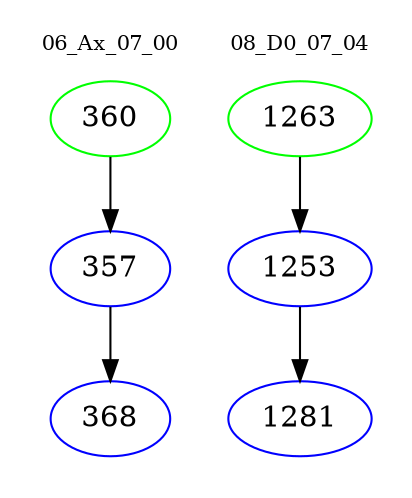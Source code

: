 digraph{
subgraph cluster_0 {
color = white
label = "06_Ax_07_00";
fontsize=10;
T0_360 [label="360", color="green"]
T0_360 -> T0_357 [color="black"]
T0_357 [label="357", color="blue"]
T0_357 -> T0_368 [color="black"]
T0_368 [label="368", color="blue"]
}
subgraph cluster_1 {
color = white
label = "08_D0_07_04";
fontsize=10;
T1_1263 [label="1263", color="green"]
T1_1263 -> T1_1253 [color="black"]
T1_1253 [label="1253", color="blue"]
T1_1253 -> T1_1281 [color="black"]
T1_1281 [label="1281", color="blue"]
}
}
